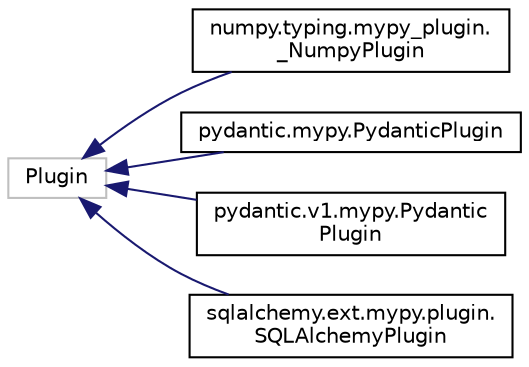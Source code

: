 digraph "Graphical Class Hierarchy"
{
 // LATEX_PDF_SIZE
  edge [fontname="Helvetica",fontsize="10",labelfontname="Helvetica",labelfontsize="10"];
  node [fontname="Helvetica",fontsize="10",shape=record];
  rankdir="LR";
  Node18554 [label="Plugin",height=0.2,width=0.4,color="grey75", fillcolor="white", style="filled",tooltip=" "];
  Node18554 -> Node0 [dir="back",color="midnightblue",fontsize="10",style="solid",fontname="Helvetica"];
  Node0 [label="numpy.typing.mypy_plugin.\l_NumpyPlugin",height=0.2,width=0.4,color="black", fillcolor="white", style="filled",URL="$classnumpy_1_1typing_1_1mypy__plugin_1_1__NumpyPlugin.html",tooltip=" "];
  Node18554 -> Node18556 [dir="back",color="midnightblue",fontsize="10",style="solid",fontname="Helvetica"];
  Node18556 [label="pydantic.mypy.PydanticPlugin",height=0.2,width=0.4,color="black", fillcolor="white", style="filled",URL="$classpydantic_1_1mypy_1_1PydanticPlugin.html",tooltip=" "];
  Node18554 -> Node18557 [dir="back",color="midnightblue",fontsize="10",style="solid",fontname="Helvetica"];
  Node18557 [label="pydantic.v1.mypy.Pydantic\lPlugin",height=0.2,width=0.4,color="black", fillcolor="white", style="filled",URL="$classpydantic_1_1v1_1_1mypy_1_1PydanticPlugin.html",tooltip=" "];
  Node18554 -> Node18558 [dir="back",color="midnightblue",fontsize="10",style="solid",fontname="Helvetica"];
  Node18558 [label="sqlalchemy.ext.mypy.plugin.\lSQLAlchemyPlugin",height=0.2,width=0.4,color="black", fillcolor="white", style="filled",URL="$classsqlalchemy_1_1ext_1_1mypy_1_1plugin_1_1SQLAlchemyPlugin.html",tooltip=" "];
}
